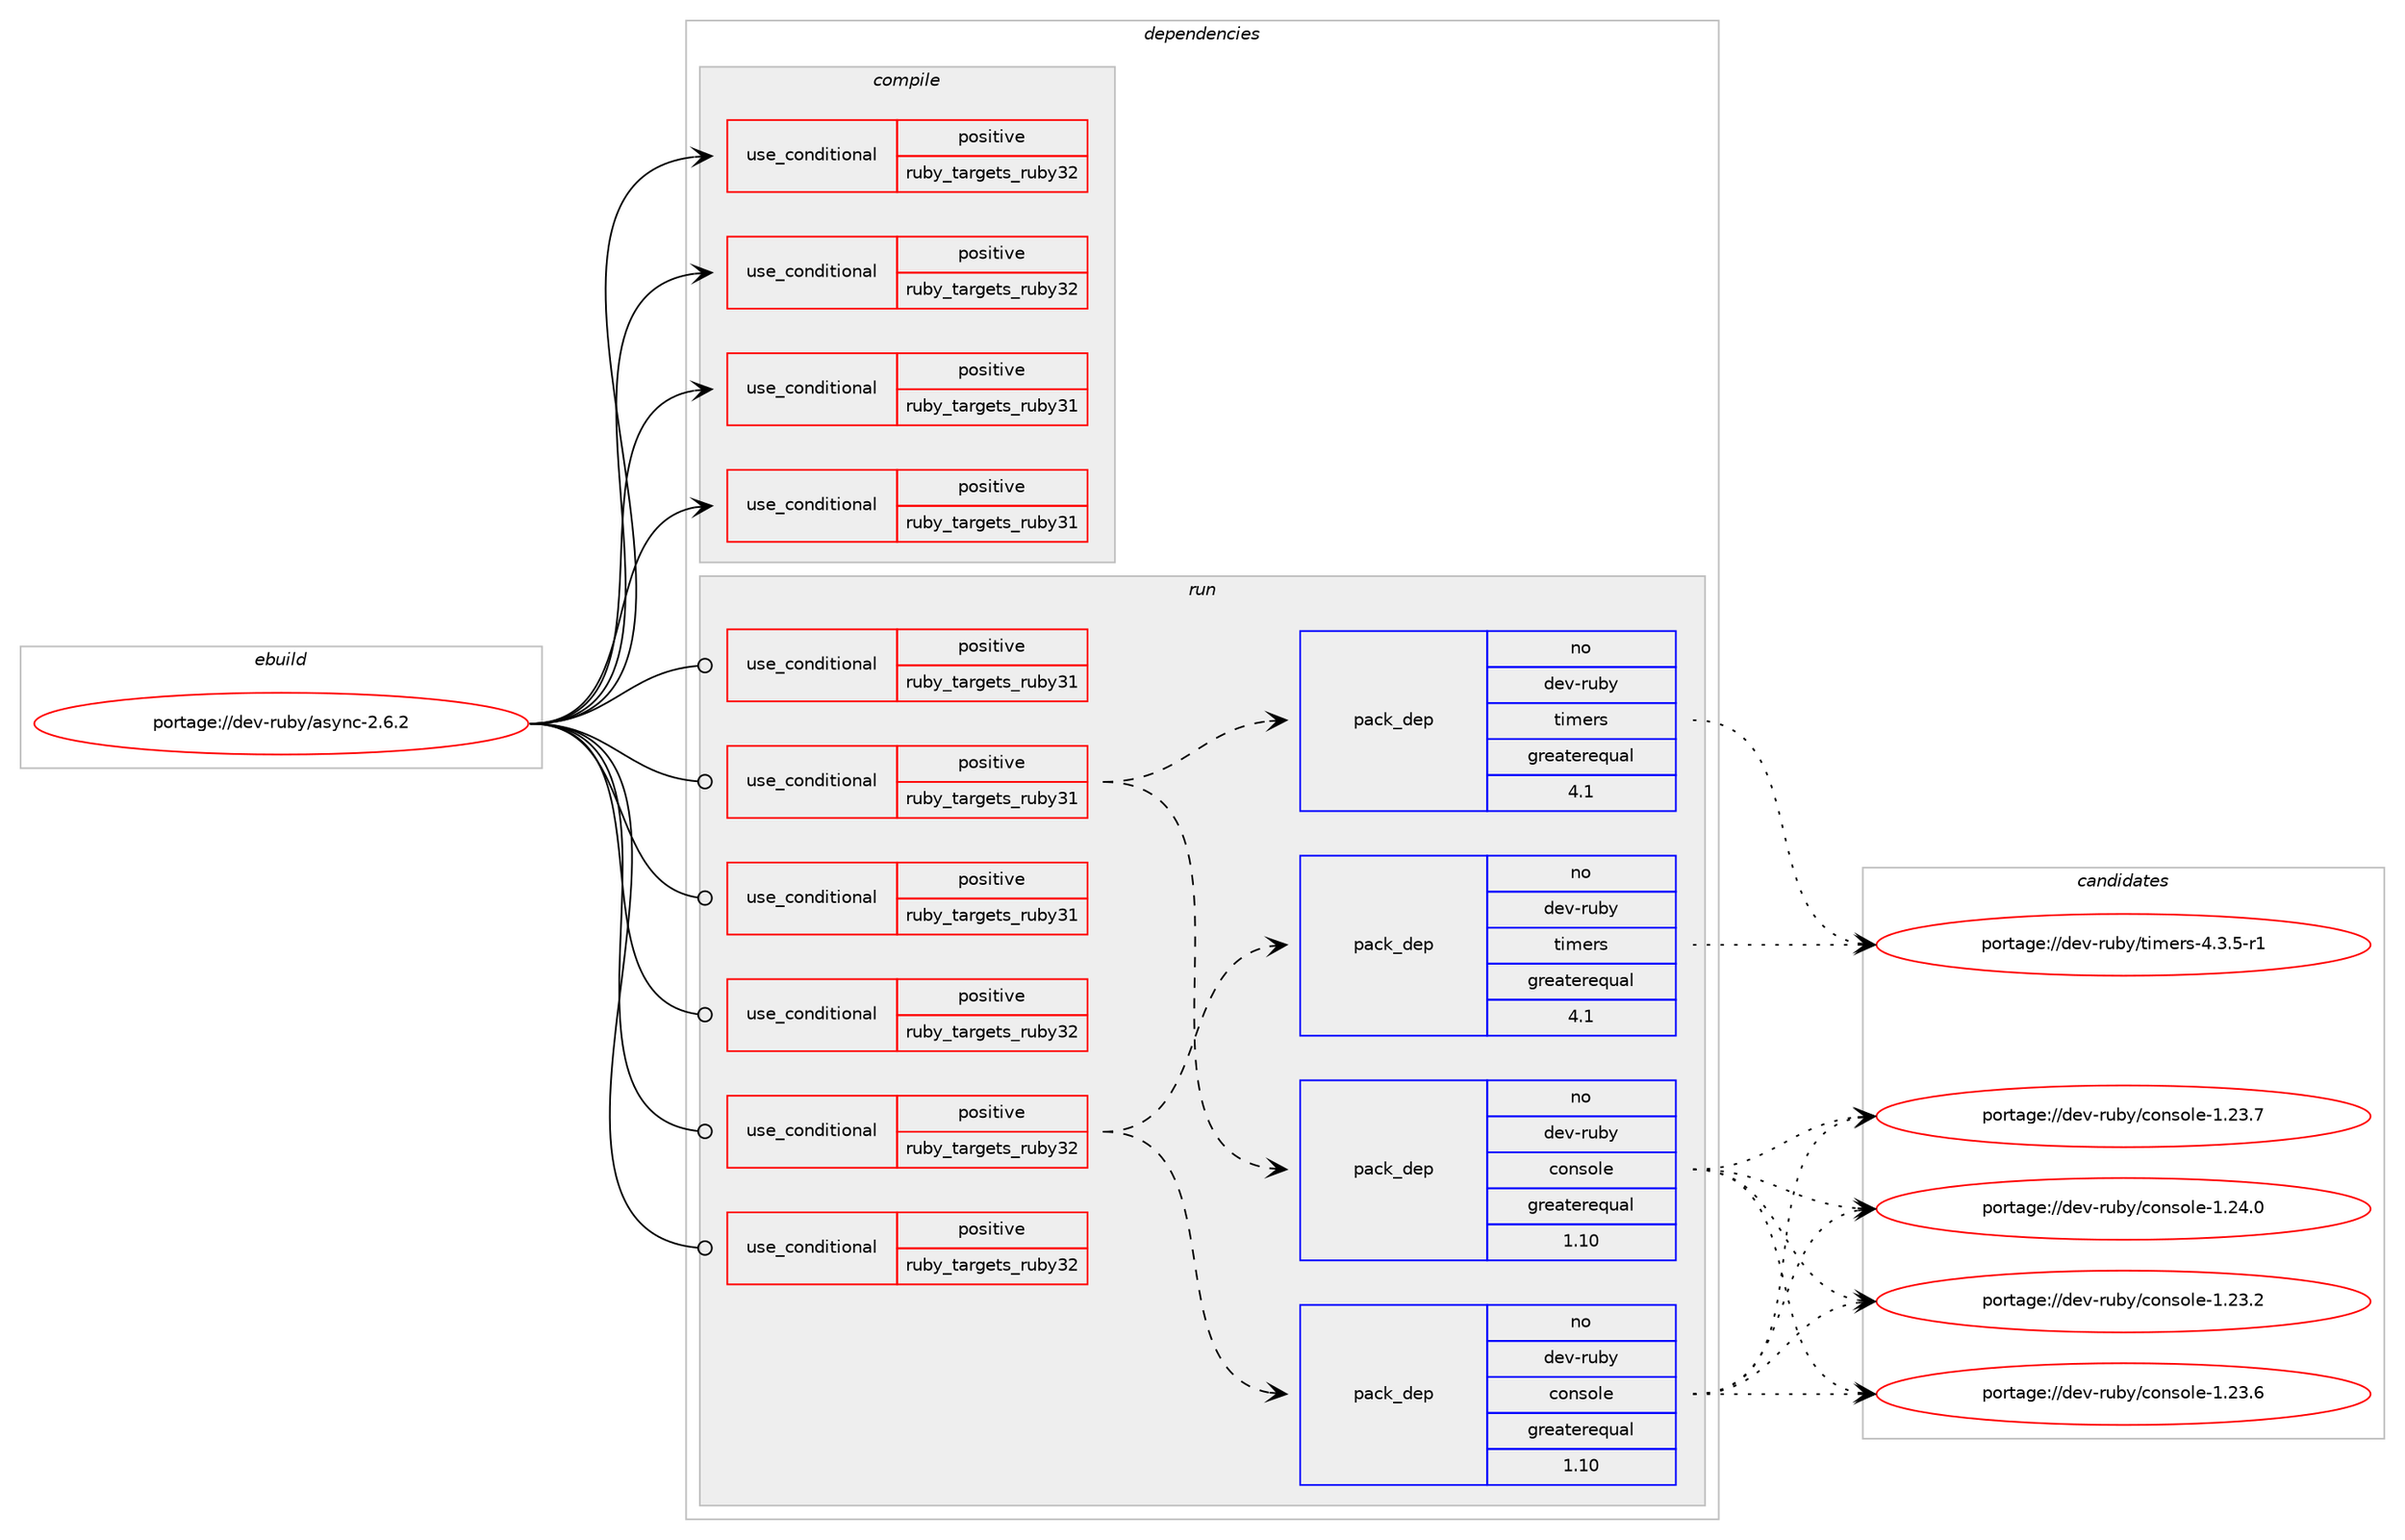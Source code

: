 digraph prolog {

# *************
# Graph options
# *************

newrank=true;
concentrate=true;
compound=true;
graph [rankdir=LR,fontname=Helvetica,fontsize=10,ranksep=1.5];#, ranksep=2.5, nodesep=0.2];
edge  [arrowhead=vee];
node  [fontname=Helvetica,fontsize=10];

# **********
# The ebuild
# **********

subgraph cluster_leftcol {
color=gray;
rank=same;
label=<<i>ebuild</i>>;
id [label="portage://dev-ruby/async-2.6.2", color=red, width=4, href="../dev-ruby/async-2.6.2.svg"];
}

# ****************
# The dependencies
# ****************

subgraph cluster_midcol {
color=gray;
label=<<i>dependencies</i>>;
subgraph cluster_compile {
fillcolor="#eeeeee";
style=filled;
label=<<i>compile</i>>;
subgraph cond43274 {
dependency90039 [label=<<TABLE BORDER="0" CELLBORDER="1" CELLSPACING="0" CELLPADDING="4"><TR><TD ROWSPAN="3" CELLPADDING="10">use_conditional</TD></TR><TR><TD>positive</TD></TR><TR><TD>ruby_targets_ruby31</TD></TR></TABLE>>, shape=none, color=red];
# *** BEGIN UNKNOWN DEPENDENCY TYPE (TODO) ***
# dependency90039 -> package_dependency(portage://dev-ruby/async-2.6.2,install,no,dev-lang,ruby,none,[,,],[slot(3.1)],[])
# *** END UNKNOWN DEPENDENCY TYPE (TODO) ***

}
id:e -> dependency90039:w [weight=20,style="solid",arrowhead="vee"];
subgraph cond43275 {
dependency90040 [label=<<TABLE BORDER="0" CELLBORDER="1" CELLSPACING="0" CELLPADDING="4"><TR><TD ROWSPAN="3" CELLPADDING="10">use_conditional</TD></TR><TR><TD>positive</TD></TR><TR><TD>ruby_targets_ruby31</TD></TR></TABLE>>, shape=none, color=red];
# *** BEGIN UNKNOWN DEPENDENCY TYPE (TODO) ***
# dependency90040 -> package_dependency(portage://dev-ruby/async-2.6.2,install,no,virtual,rubygems,none,[,,],[],[use(enable(ruby_targets_ruby31),negative)])
# *** END UNKNOWN DEPENDENCY TYPE (TODO) ***

}
id:e -> dependency90040:w [weight=20,style="solid",arrowhead="vee"];
subgraph cond43276 {
dependency90041 [label=<<TABLE BORDER="0" CELLBORDER="1" CELLSPACING="0" CELLPADDING="4"><TR><TD ROWSPAN="3" CELLPADDING="10">use_conditional</TD></TR><TR><TD>positive</TD></TR><TR><TD>ruby_targets_ruby32</TD></TR></TABLE>>, shape=none, color=red];
# *** BEGIN UNKNOWN DEPENDENCY TYPE (TODO) ***
# dependency90041 -> package_dependency(portage://dev-ruby/async-2.6.2,install,no,dev-lang,ruby,none,[,,],[slot(3.2)],[])
# *** END UNKNOWN DEPENDENCY TYPE (TODO) ***

}
id:e -> dependency90041:w [weight=20,style="solid",arrowhead="vee"];
subgraph cond43277 {
dependency90042 [label=<<TABLE BORDER="0" CELLBORDER="1" CELLSPACING="0" CELLPADDING="4"><TR><TD ROWSPAN="3" CELLPADDING="10">use_conditional</TD></TR><TR><TD>positive</TD></TR><TR><TD>ruby_targets_ruby32</TD></TR></TABLE>>, shape=none, color=red];
# *** BEGIN UNKNOWN DEPENDENCY TYPE (TODO) ***
# dependency90042 -> package_dependency(portage://dev-ruby/async-2.6.2,install,no,virtual,rubygems,none,[,,],[],[use(enable(ruby_targets_ruby32),negative)])
# *** END UNKNOWN DEPENDENCY TYPE (TODO) ***

}
id:e -> dependency90042:w [weight=20,style="solid",arrowhead="vee"];
}
subgraph cluster_compileandrun {
fillcolor="#eeeeee";
style=filled;
label=<<i>compile and run</i>>;
}
subgraph cluster_run {
fillcolor="#eeeeee";
style=filled;
label=<<i>run</i>>;
subgraph cond43278 {
dependency90043 [label=<<TABLE BORDER="0" CELLBORDER="1" CELLSPACING="0" CELLPADDING="4"><TR><TD ROWSPAN="3" CELLPADDING="10">use_conditional</TD></TR><TR><TD>positive</TD></TR><TR><TD>ruby_targets_ruby31</TD></TR></TABLE>>, shape=none, color=red];
# *** BEGIN UNKNOWN DEPENDENCY TYPE (TODO) ***
# dependency90043 -> package_dependency(portage://dev-ruby/async-2.6.2,run,no,dev-lang,ruby,none,[,,],[slot(3.1)],[])
# *** END UNKNOWN DEPENDENCY TYPE (TODO) ***

}
id:e -> dependency90043:w [weight=20,style="solid",arrowhead="odot"];
subgraph cond43279 {
dependency90044 [label=<<TABLE BORDER="0" CELLBORDER="1" CELLSPACING="0" CELLPADDING="4"><TR><TD ROWSPAN="3" CELLPADDING="10">use_conditional</TD></TR><TR><TD>positive</TD></TR><TR><TD>ruby_targets_ruby31</TD></TR></TABLE>>, shape=none, color=red];
subgraph pack45505 {
dependency90045 [label=<<TABLE BORDER="0" CELLBORDER="1" CELLSPACING="0" CELLPADDING="4" WIDTH="220"><TR><TD ROWSPAN="6" CELLPADDING="30">pack_dep</TD></TR><TR><TD WIDTH="110">no</TD></TR><TR><TD>dev-ruby</TD></TR><TR><TD>console</TD></TR><TR><TD>greaterequal</TD></TR><TR><TD>1.10</TD></TR></TABLE>>, shape=none, color=blue];
}
dependency90044:e -> dependency90045:w [weight=20,style="dashed",arrowhead="vee"];
# *** BEGIN UNKNOWN DEPENDENCY TYPE (TODO) ***
# dependency90044 -> package_dependency(portage://dev-ruby/async-2.6.2,run,no,dev-ruby,fiber-annotation,none,[,,],[],[use(enable(ruby_targets_ruby31),negative)])
# *** END UNKNOWN DEPENDENCY TYPE (TODO) ***

# *** BEGIN UNKNOWN DEPENDENCY TYPE (TODO) ***
# dependency90044 -> package_dependency(portage://dev-ruby/async-2.6.2,run,no,dev-ruby,io-event,none,[,,],[slot(1.1)],[use(enable(ruby_targets_ruby31),negative)])
# *** END UNKNOWN DEPENDENCY TYPE (TODO) ***

subgraph pack45506 {
dependency90046 [label=<<TABLE BORDER="0" CELLBORDER="1" CELLSPACING="0" CELLPADDING="4" WIDTH="220"><TR><TD ROWSPAN="6" CELLPADDING="30">pack_dep</TD></TR><TR><TD WIDTH="110">no</TD></TR><TR><TD>dev-ruby</TD></TR><TR><TD>timers</TD></TR><TR><TD>greaterequal</TD></TR><TR><TD>4.1</TD></TR></TABLE>>, shape=none, color=blue];
}
dependency90044:e -> dependency90046:w [weight=20,style="dashed",arrowhead="vee"];
}
id:e -> dependency90044:w [weight=20,style="solid",arrowhead="odot"];
subgraph cond43280 {
dependency90047 [label=<<TABLE BORDER="0" CELLBORDER="1" CELLSPACING="0" CELLPADDING="4"><TR><TD ROWSPAN="3" CELLPADDING="10">use_conditional</TD></TR><TR><TD>positive</TD></TR><TR><TD>ruby_targets_ruby31</TD></TR></TABLE>>, shape=none, color=red];
# *** BEGIN UNKNOWN DEPENDENCY TYPE (TODO) ***
# dependency90047 -> package_dependency(portage://dev-ruby/async-2.6.2,run,no,virtual,rubygems,none,[,,],[],[use(enable(ruby_targets_ruby31),negative)])
# *** END UNKNOWN DEPENDENCY TYPE (TODO) ***

}
id:e -> dependency90047:w [weight=20,style="solid",arrowhead="odot"];
subgraph cond43281 {
dependency90048 [label=<<TABLE BORDER="0" CELLBORDER="1" CELLSPACING="0" CELLPADDING="4"><TR><TD ROWSPAN="3" CELLPADDING="10">use_conditional</TD></TR><TR><TD>positive</TD></TR><TR><TD>ruby_targets_ruby32</TD></TR></TABLE>>, shape=none, color=red];
# *** BEGIN UNKNOWN DEPENDENCY TYPE (TODO) ***
# dependency90048 -> package_dependency(portage://dev-ruby/async-2.6.2,run,no,dev-lang,ruby,none,[,,],[slot(3.2)],[])
# *** END UNKNOWN DEPENDENCY TYPE (TODO) ***

}
id:e -> dependency90048:w [weight=20,style="solid",arrowhead="odot"];
subgraph cond43282 {
dependency90049 [label=<<TABLE BORDER="0" CELLBORDER="1" CELLSPACING="0" CELLPADDING="4"><TR><TD ROWSPAN="3" CELLPADDING="10">use_conditional</TD></TR><TR><TD>positive</TD></TR><TR><TD>ruby_targets_ruby32</TD></TR></TABLE>>, shape=none, color=red];
subgraph pack45507 {
dependency90050 [label=<<TABLE BORDER="0" CELLBORDER="1" CELLSPACING="0" CELLPADDING="4" WIDTH="220"><TR><TD ROWSPAN="6" CELLPADDING="30">pack_dep</TD></TR><TR><TD WIDTH="110">no</TD></TR><TR><TD>dev-ruby</TD></TR><TR><TD>console</TD></TR><TR><TD>greaterequal</TD></TR><TR><TD>1.10</TD></TR></TABLE>>, shape=none, color=blue];
}
dependency90049:e -> dependency90050:w [weight=20,style="dashed",arrowhead="vee"];
# *** BEGIN UNKNOWN DEPENDENCY TYPE (TODO) ***
# dependency90049 -> package_dependency(portage://dev-ruby/async-2.6.2,run,no,dev-ruby,fiber-annotation,none,[,,],[],[use(enable(ruby_targets_ruby32),negative)])
# *** END UNKNOWN DEPENDENCY TYPE (TODO) ***

# *** BEGIN UNKNOWN DEPENDENCY TYPE (TODO) ***
# dependency90049 -> package_dependency(portage://dev-ruby/async-2.6.2,run,no,dev-ruby,io-event,none,[,,],[slot(1.1)],[use(enable(ruby_targets_ruby32),negative)])
# *** END UNKNOWN DEPENDENCY TYPE (TODO) ***

subgraph pack45508 {
dependency90051 [label=<<TABLE BORDER="0" CELLBORDER="1" CELLSPACING="0" CELLPADDING="4" WIDTH="220"><TR><TD ROWSPAN="6" CELLPADDING="30">pack_dep</TD></TR><TR><TD WIDTH="110">no</TD></TR><TR><TD>dev-ruby</TD></TR><TR><TD>timers</TD></TR><TR><TD>greaterequal</TD></TR><TR><TD>4.1</TD></TR></TABLE>>, shape=none, color=blue];
}
dependency90049:e -> dependency90051:w [weight=20,style="dashed",arrowhead="vee"];
}
id:e -> dependency90049:w [weight=20,style="solid",arrowhead="odot"];
subgraph cond43283 {
dependency90052 [label=<<TABLE BORDER="0" CELLBORDER="1" CELLSPACING="0" CELLPADDING="4"><TR><TD ROWSPAN="3" CELLPADDING="10">use_conditional</TD></TR><TR><TD>positive</TD></TR><TR><TD>ruby_targets_ruby32</TD></TR></TABLE>>, shape=none, color=red];
# *** BEGIN UNKNOWN DEPENDENCY TYPE (TODO) ***
# dependency90052 -> package_dependency(portage://dev-ruby/async-2.6.2,run,no,virtual,rubygems,none,[,,],[],[use(enable(ruby_targets_ruby32),negative)])
# *** END UNKNOWN DEPENDENCY TYPE (TODO) ***

}
id:e -> dependency90052:w [weight=20,style="solid",arrowhead="odot"];
}
}

# **************
# The candidates
# **************

subgraph cluster_choices {
rank=same;
color=gray;
label=<<i>candidates</i>>;

subgraph choice45505 {
color=black;
nodesep=1;
choice1001011184511411798121479911111011511110810145494650514650 [label="portage://dev-ruby/console-1.23.2", color=red, width=4,href="../dev-ruby/console-1.23.2.svg"];
choice1001011184511411798121479911111011511110810145494650514654 [label="portage://dev-ruby/console-1.23.6", color=red, width=4,href="../dev-ruby/console-1.23.6.svg"];
choice1001011184511411798121479911111011511110810145494650514655 [label="portage://dev-ruby/console-1.23.7", color=red, width=4,href="../dev-ruby/console-1.23.7.svg"];
choice1001011184511411798121479911111011511110810145494650524648 [label="portage://dev-ruby/console-1.24.0", color=red, width=4,href="../dev-ruby/console-1.24.0.svg"];
dependency90045:e -> choice1001011184511411798121479911111011511110810145494650514650:w [style=dotted,weight="100"];
dependency90045:e -> choice1001011184511411798121479911111011511110810145494650514654:w [style=dotted,weight="100"];
dependency90045:e -> choice1001011184511411798121479911111011511110810145494650514655:w [style=dotted,weight="100"];
dependency90045:e -> choice1001011184511411798121479911111011511110810145494650524648:w [style=dotted,weight="100"];
}
subgraph choice45506 {
color=black;
nodesep=1;
choice1001011184511411798121471161051091011141154552465146534511449 [label="portage://dev-ruby/timers-4.3.5-r1", color=red, width=4,href="../dev-ruby/timers-4.3.5-r1.svg"];
dependency90046:e -> choice1001011184511411798121471161051091011141154552465146534511449:w [style=dotted,weight="100"];
}
subgraph choice45507 {
color=black;
nodesep=1;
choice1001011184511411798121479911111011511110810145494650514650 [label="portage://dev-ruby/console-1.23.2", color=red, width=4,href="../dev-ruby/console-1.23.2.svg"];
choice1001011184511411798121479911111011511110810145494650514654 [label="portage://dev-ruby/console-1.23.6", color=red, width=4,href="../dev-ruby/console-1.23.6.svg"];
choice1001011184511411798121479911111011511110810145494650514655 [label="portage://dev-ruby/console-1.23.7", color=red, width=4,href="../dev-ruby/console-1.23.7.svg"];
choice1001011184511411798121479911111011511110810145494650524648 [label="portage://dev-ruby/console-1.24.0", color=red, width=4,href="../dev-ruby/console-1.24.0.svg"];
dependency90050:e -> choice1001011184511411798121479911111011511110810145494650514650:w [style=dotted,weight="100"];
dependency90050:e -> choice1001011184511411798121479911111011511110810145494650514654:w [style=dotted,weight="100"];
dependency90050:e -> choice1001011184511411798121479911111011511110810145494650514655:w [style=dotted,weight="100"];
dependency90050:e -> choice1001011184511411798121479911111011511110810145494650524648:w [style=dotted,weight="100"];
}
subgraph choice45508 {
color=black;
nodesep=1;
choice1001011184511411798121471161051091011141154552465146534511449 [label="portage://dev-ruby/timers-4.3.5-r1", color=red, width=4,href="../dev-ruby/timers-4.3.5-r1.svg"];
dependency90051:e -> choice1001011184511411798121471161051091011141154552465146534511449:w [style=dotted,weight="100"];
}
}

}
